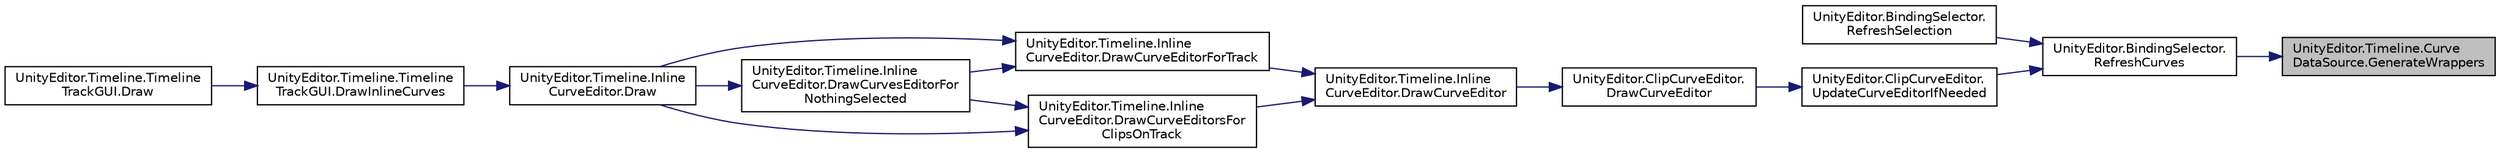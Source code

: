 digraph "UnityEditor.Timeline.CurveDataSource.GenerateWrappers"
{
 // LATEX_PDF_SIZE
  edge [fontname="Helvetica",fontsize="10",labelfontname="Helvetica",labelfontsize="10"];
  node [fontname="Helvetica",fontsize="10",shape=record];
  rankdir="RL";
  Node1 [label="UnityEditor.Timeline.Curve\lDataSource.GenerateWrappers",height=0.2,width=0.4,color="black", fillcolor="grey75", style="filled", fontcolor="black",tooltip=" "];
  Node1 -> Node2 [dir="back",color="midnightblue",fontsize="10",style="solid",fontname="Helvetica"];
  Node2 [label="UnityEditor.BindingSelector.\lRefreshCurves",height=0.2,width=0.4,color="black", fillcolor="white", style="filled",URL="$class_unity_editor_1_1_binding_selector.html#a15babcd7b3cad2cc430b23301e7416aa",tooltip=" "];
  Node2 -> Node3 [dir="back",color="midnightblue",fontsize="10",style="solid",fontname="Helvetica"];
  Node3 [label="UnityEditor.BindingSelector.\lRefreshSelection",height=0.2,width=0.4,color="black", fillcolor="white", style="filled",URL="$class_unity_editor_1_1_binding_selector.html#aa7dd0e3d1c991c5712ec303454c7885e",tooltip=" "];
  Node2 -> Node4 [dir="back",color="midnightblue",fontsize="10",style="solid",fontname="Helvetica"];
  Node4 [label="UnityEditor.ClipCurveEditor.\lUpdateCurveEditorIfNeeded",height=0.2,width=0.4,color="black", fillcolor="white", style="filled",URL="$class_unity_editor_1_1_clip_curve_editor.html#a7e8f11bbd8f12b940d0a5d294f6f9e24",tooltip=" "];
  Node4 -> Node5 [dir="back",color="midnightblue",fontsize="10",style="solid",fontname="Helvetica"];
  Node5 [label="UnityEditor.ClipCurveEditor.\lDrawCurveEditor",height=0.2,width=0.4,color="black", fillcolor="white", style="filled",URL="$class_unity_editor_1_1_clip_curve_editor.html#a16578d01c3ffb12a0a7349d01f238911",tooltip=" "];
  Node5 -> Node6 [dir="back",color="midnightblue",fontsize="10",style="solid",fontname="Helvetica"];
  Node6 [label="UnityEditor.Timeline.Inline\lCurveEditor.DrawCurveEditor",height=0.2,width=0.4,color="black", fillcolor="white", style="filled",URL="$class_unity_editor_1_1_timeline_1_1_inline_curve_editor.html#aa06184323593bcb2525c22bbd0d63c12",tooltip=" "];
  Node6 -> Node7 [dir="back",color="midnightblue",fontsize="10",style="solid",fontname="Helvetica"];
  Node7 [label="UnityEditor.Timeline.Inline\lCurveEditor.DrawCurveEditorForTrack",height=0.2,width=0.4,color="black", fillcolor="white", style="filled",URL="$class_unity_editor_1_1_timeline_1_1_inline_curve_editor.html#add420b8712f91d403b2ba5cd09e54cd9",tooltip=" "];
  Node7 -> Node8 [dir="back",color="midnightblue",fontsize="10",style="solid",fontname="Helvetica"];
  Node8 [label="UnityEditor.Timeline.Inline\lCurveEditor.Draw",height=0.2,width=0.4,color="black", fillcolor="white", style="filled",URL="$class_unity_editor_1_1_timeline_1_1_inline_curve_editor.html#a9ff42cdd3346e917053dbe1a6af1684c",tooltip=" "];
  Node8 -> Node9 [dir="back",color="midnightblue",fontsize="10",style="solid",fontname="Helvetica"];
  Node9 [label="UnityEditor.Timeline.Timeline\lTrackGUI.DrawInlineCurves",height=0.2,width=0.4,color="black", fillcolor="white", style="filled",URL="$class_unity_editor_1_1_timeline_1_1_timeline_track_g_u_i.html#a85d4be0c837f8d1a4d06b3ed0d7b00fc",tooltip=" "];
  Node9 -> Node10 [dir="back",color="midnightblue",fontsize="10",style="solid",fontname="Helvetica"];
  Node10 [label="UnityEditor.Timeline.Timeline\lTrackGUI.Draw",height=0.2,width=0.4,color="black", fillcolor="white", style="filled",URL="$class_unity_editor_1_1_timeline_1_1_timeline_track_g_u_i.html#a747cc3a832cf8df23274996439249d9c",tooltip=" "];
  Node7 -> Node11 [dir="back",color="midnightblue",fontsize="10",style="solid",fontname="Helvetica"];
  Node11 [label="UnityEditor.Timeline.Inline\lCurveEditor.DrawCurvesEditorFor\lNothingSelected",height=0.2,width=0.4,color="black", fillcolor="white", style="filled",URL="$class_unity_editor_1_1_timeline_1_1_inline_curve_editor.html#a84c31ec83cb46856e067ec55a596c376",tooltip=" "];
  Node11 -> Node8 [dir="back",color="midnightblue",fontsize="10",style="solid",fontname="Helvetica"];
  Node6 -> Node12 [dir="back",color="midnightblue",fontsize="10",style="solid",fontname="Helvetica"];
  Node12 [label="UnityEditor.Timeline.Inline\lCurveEditor.DrawCurveEditorsFor\lClipsOnTrack",height=0.2,width=0.4,color="black", fillcolor="white", style="filled",URL="$class_unity_editor_1_1_timeline_1_1_inline_curve_editor.html#a7d002fce7eb48a255c5de26e2d6bbec4",tooltip=" "];
  Node12 -> Node8 [dir="back",color="midnightblue",fontsize="10",style="solid",fontname="Helvetica"];
  Node12 -> Node11 [dir="back",color="midnightblue",fontsize="10",style="solid",fontname="Helvetica"];
}
